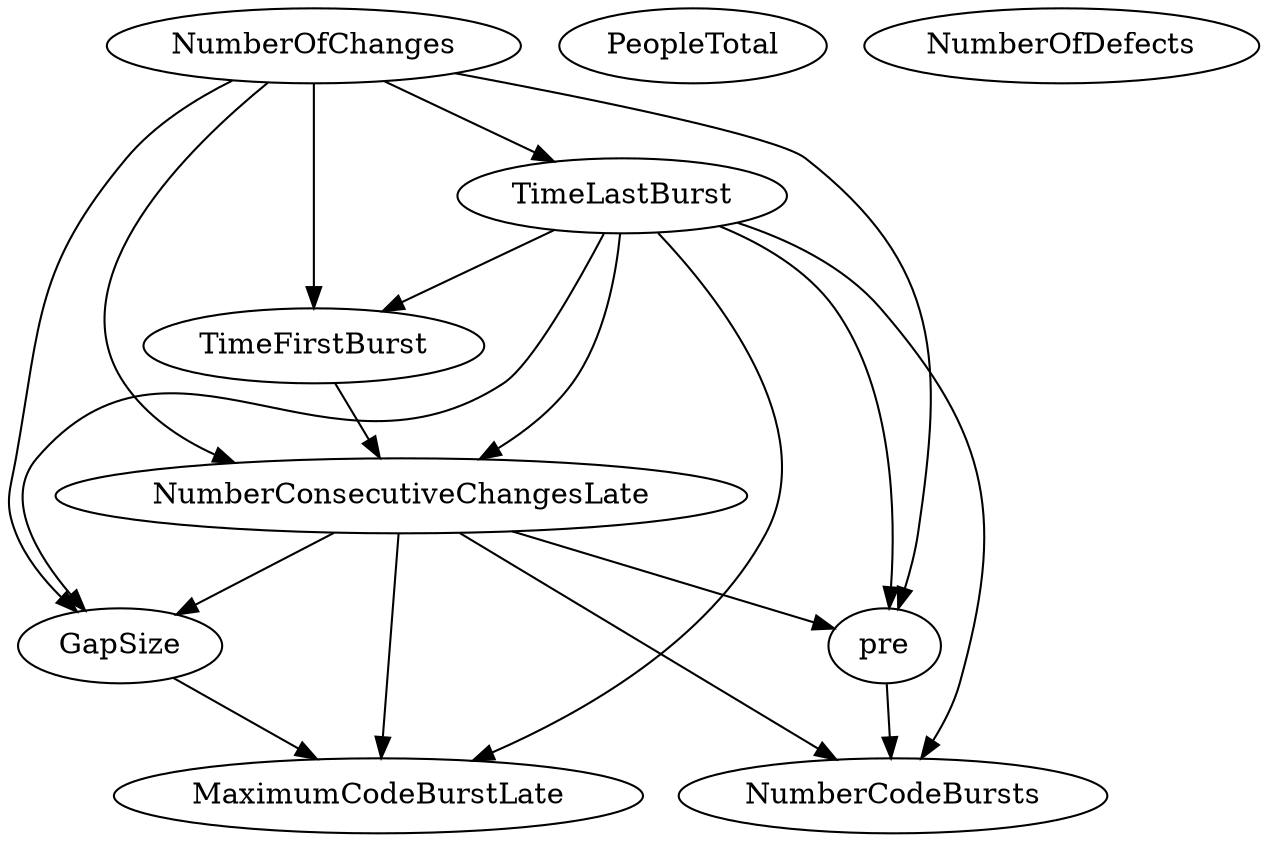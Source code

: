 digraph {
   NumberConsecutiveChangesLate;
   PeopleTotal;
   NumberOfDefects;
   pre;
   GapSize;
   MaximumCodeBurstLate;
   TimeFirstBurst;
   TimeLastBurst;
   NumberCodeBursts;
   NumberOfChanges;
   NumberConsecutiveChangesLate -> pre;
   NumberConsecutiveChangesLate -> GapSize;
   NumberConsecutiveChangesLate -> MaximumCodeBurstLate;
   NumberConsecutiveChangesLate -> NumberCodeBursts;
   pre -> NumberCodeBursts;
   GapSize -> MaximumCodeBurstLate;
   TimeFirstBurst -> NumberConsecutiveChangesLate;
   TimeLastBurst -> NumberConsecutiveChangesLate;
   TimeLastBurst -> pre;
   TimeLastBurst -> GapSize;
   TimeLastBurst -> MaximumCodeBurstLate;
   TimeLastBurst -> TimeFirstBurst;
   TimeLastBurst -> NumberCodeBursts;
   NumberOfChanges -> NumberConsecutiveChangesLate;
   NumberOfChanges -> pre;
   NumberOfChanges -> GapSize;
   NumberOfChanges -> TimeFirstBurst;
   NumberOfChanges -> TimeLastBurst;
}
